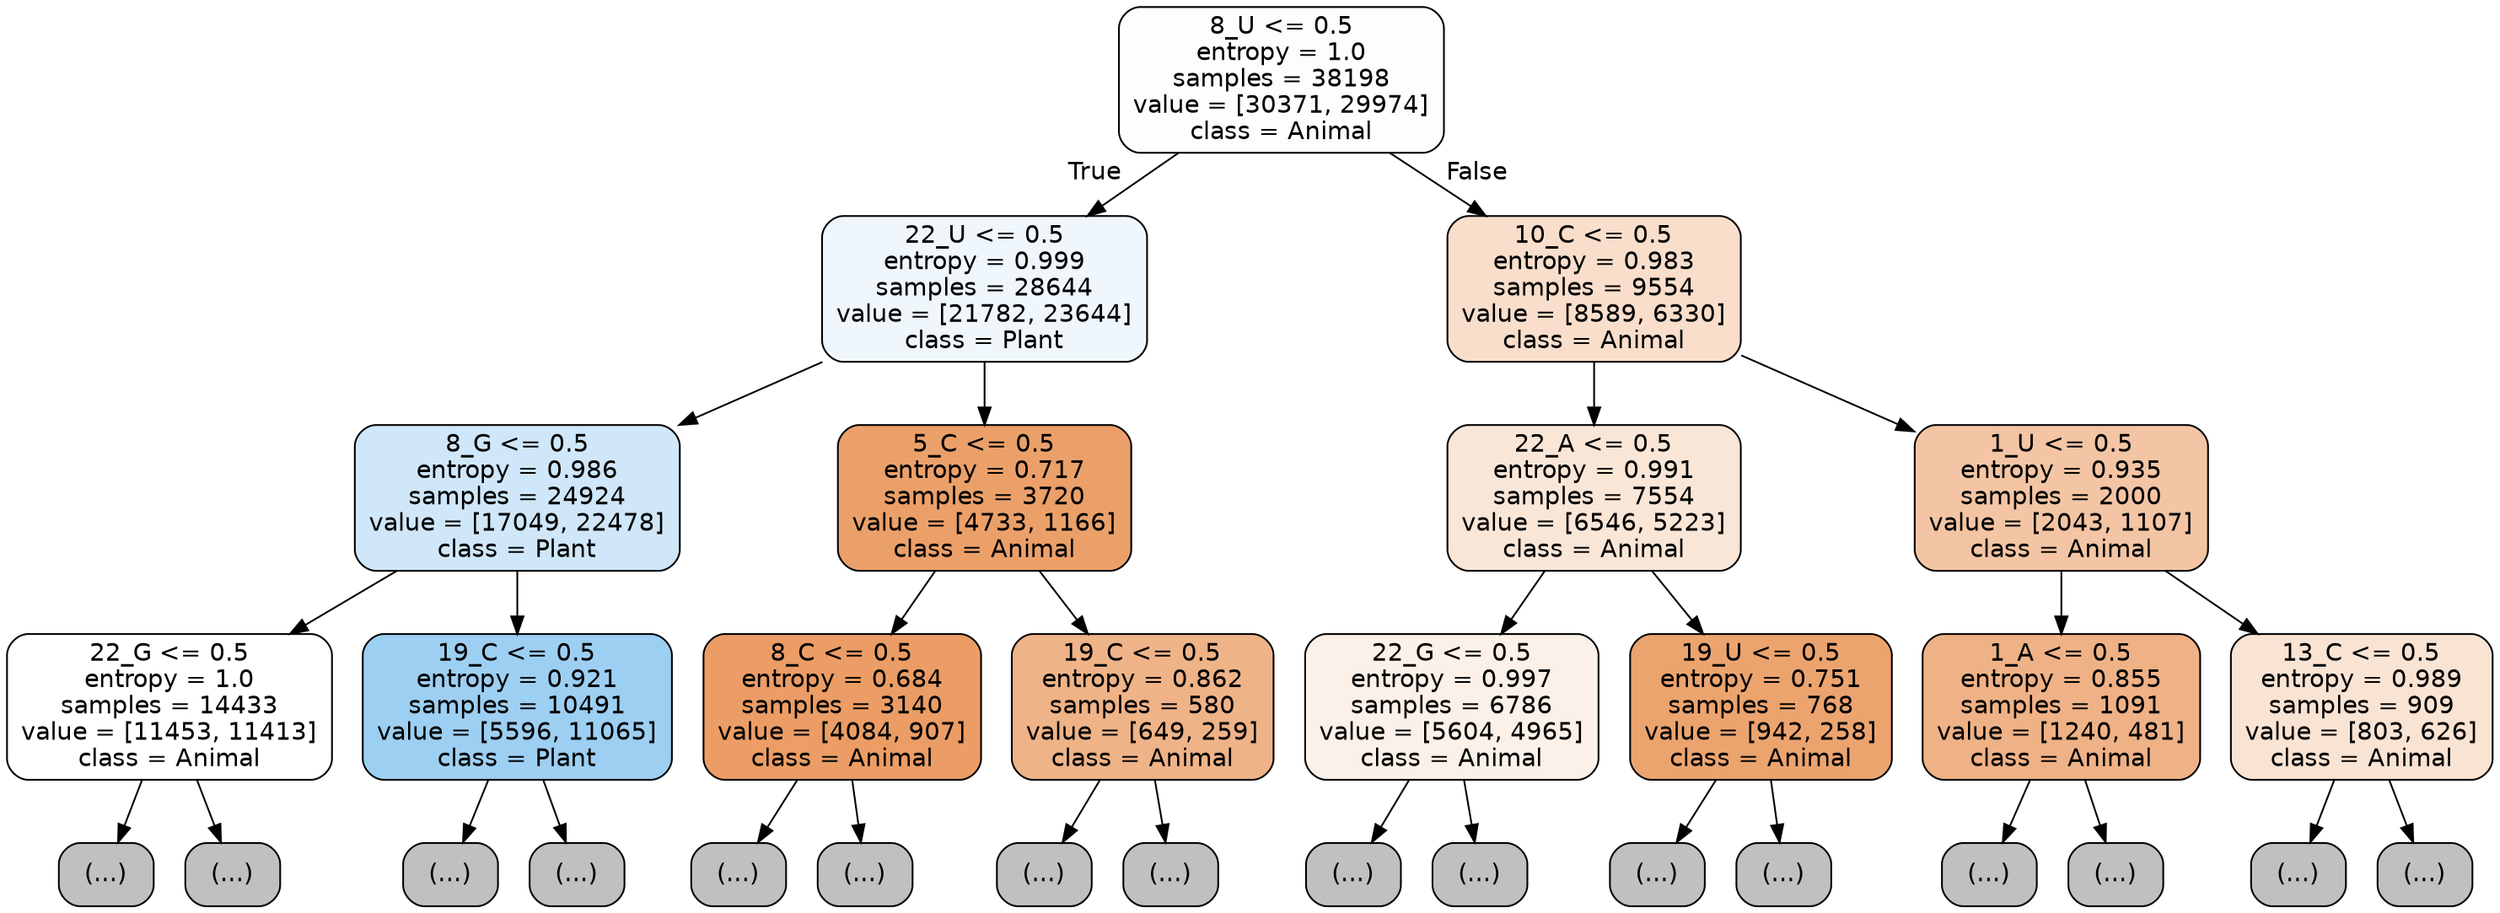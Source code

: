 digraph Tree {
node [shape=box, style="filled, rounded", color="black", fontname="helvetica"] ;
edge [fontname="helvetica"] ;
0 [label="8_U <= 0.5\nentropy = 1.0\nsamples = 38198\nvalue = [30371, 29974]\nclass = Animal", fillcolor="#fffdfc"] ;
1 [label="22_U <= 0.5\nentropy = 0.999\nsamples = 28644\nvalue = [21782, 23644]\nclass = Plant", fillcolor="#eff7fd"] ;
0 -> 1 [labeldistance=2.5, labelangle=45, headlabel="True"] ;
2 [label="8_G <= 0.5\nentropy = 0.986\nsamples = 24924\nvalue = [17049, 22478]\nclass = Plant", fillcolor="#cfe7f9"] ;
1 -> 2 ;
3 [label="22_G <= 0.5\nentropy = 1.0\nsamples = 14433\nvalue = [11453, 11413]\nclass = Animal", fillcolor="#fffffe"] ;
2 -> 3 ;
4 [label="(...)", fillcolor="#C0C0C0"] ;
3 -> 4 ;
5853 [label="(...)", fillcolor="#C0C0C0"] ;
3 -> 5853 ;
6710 [label="19_C <= 0.5\nentropy = 0.921\nsamples = 10491\nvalue = [5596, 11065]\nclass = Plant", fillcolor="#9dcff2"] ;
2 -> 6710 ;
6711 [label="(...)", fillcolor="#C0C0C0"] ;
6710 -> 6711 ;
9746 [label="(...)", fillcolor="#C0C0C0"] ;
6710 -> 9746 ;
10707 [label="5_C <= 0.5\nentropy = 0.717\nsamples = 3720\nvalue = [4733, 1166]\nclass = Animal", fillcolor="#eba06a"] ;
1 -> 10707 ;
10708 [label="8_C <= 0.5\nentropy = 0.684\nsamples = 3140\nvalue = [4084, 907]\nclass = Animal", fillcolor="#eb9d65"] ;
10707 -> 10708 ;
10709 [label="(...)", fillcolor="#C0C0C0"] ;
10708 -> 10709 ;
11562 [label="(...)", fillcolor="#C0C0C0"] ;
10708 -> 11562 ;
11867 [label="19_C <= 0.5\nentropy = 0.862\nsamples = 580\nvalue = [649, 259]\nclass = Animal", fillcolor="#efb388"] ;
10707 -> 11867 ;
11868 [label="(...)", fillcolor="#C0C0C0"] ;
11867 -> 11868 ;
12081 [label="(...)", fillcolor="#C0C0C0"] ;
11867 -> 12081 ;
12180 [label="10_C <= 0.5\nentropy = 0.983\nsamples = 9554\nvalue = [8589, 6330]\nclass = Animal", fillcolor="#f8decb"] ;
0 -> 12180 [labeldistance=2.5, labelangle=-45, headlabel="False"] ;
12181 [label="22_A <= 0.5\nentropy = 0.991\nsamples = 7554\nvalue = [6546, 5223]\nclass = Animal", fillcolor="#fae6d7"] ;
12180 -> 12181 ;
12182 [label="22_G <= 0.5\nentropy = 0.997\nsamples = 6786\nvalue = [5604, 4965]\nclass = Animal", fillcolor="#fcf1e8"] ;
12181 -> 12182 ;
12183 [label="(...)", fillcolor="#C0C0C0"] ;
12182 -> 12183 ;
14946 [label="(...)", fillcolor="#C0C0C0"] ;
12182 -> 14946 ;
15401 [label="19_U <= 0.5\nentropy = 0.751\nsamples = 768\nvalue = [942, 258]\nclass = Animal", fillcolor="#eca46f"] ;
12181 -> 15401 ;
15402 [label="(...)", fillcolor="#C0C0C0"] ;
15401 -> 15402 ;
15677 [label="(...)", fillcolor="#C0C0C0"] ;
15401 -> 15677 ;
15764 [label="1_U <= 0.5\nentropy = 0.935\nsamples = 2000\nvalue = [2043, 1107]\nclass = Animal", fillcolor="#f3c5a4"] ;
12180 -> 15764 ;
15765 [label="1_A <= 0.5\nentropy = 0.855\nsamples = 1091\nvalue = [1240, 481]\nclass = Animal", fillcolor="#efb286"] ;
15764 -> 15765 ;
15766 [label="(...)", fillcolor="#C0C0C0"] ;
15765 -> 15766 ;
16153 [label="(...)", fillcolor="#C0C0C0"] ;
15765 -> 16153 ;
16384 [label="13_C <= 0.5\nentropy = 0.989\nsamples = 909\nvalue = [803, 626]\nclass = Animal", fillcolor="#f9e3d3"] ;
15764 -> 16384 ;
16385 [label="(...)", fillcolor="#C0C0C0"] ;
16384 -> 16385 ;
16718 [label="(...)", fillcolor="#C0C0C0"] ;
16384 -> 16718 ;
}
